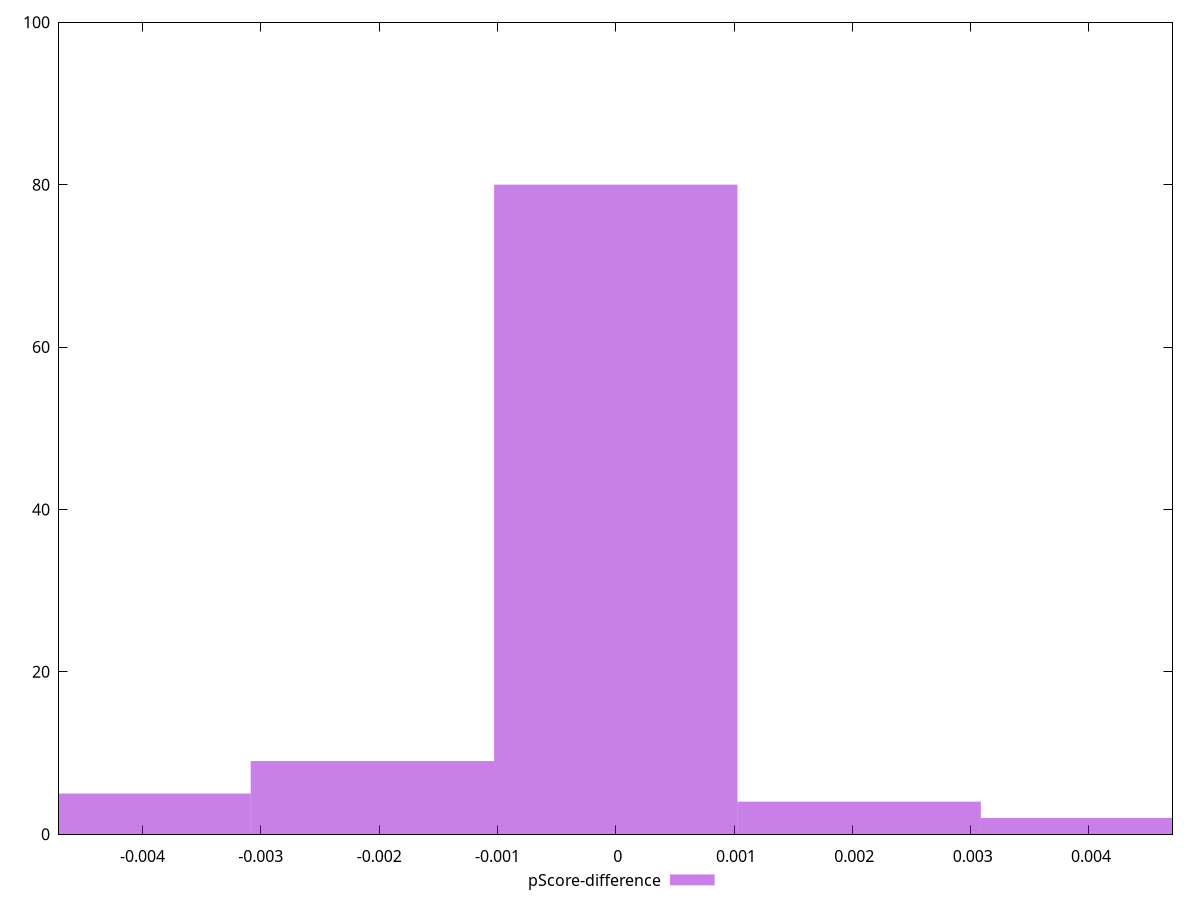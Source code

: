 reset

$pScoreDifference <<EOF
0 80
-0.0041142848889227784 5
0.0041142848889227784 2
-0.0020571424444613892 9
0.0020571424444613892 4
EOF

set key outside below
set boxwidth 0.0020571424444613892
set xrange [-0.004705882352941192:0.004705882352941171]
set yrange [0:100]
set trange [0:100]
set style fill transparent solid 0.5 noborder
set terminal svg size 640, 490 enhanced background rgb 'white'
set output "report_00013_2021-02-09T12-04-24.940Z/unused-javascript/samples/pages/pScore-difference/histogram.svg"

plot $pScoreDifference title "pScore-difference" with boxes

reset
